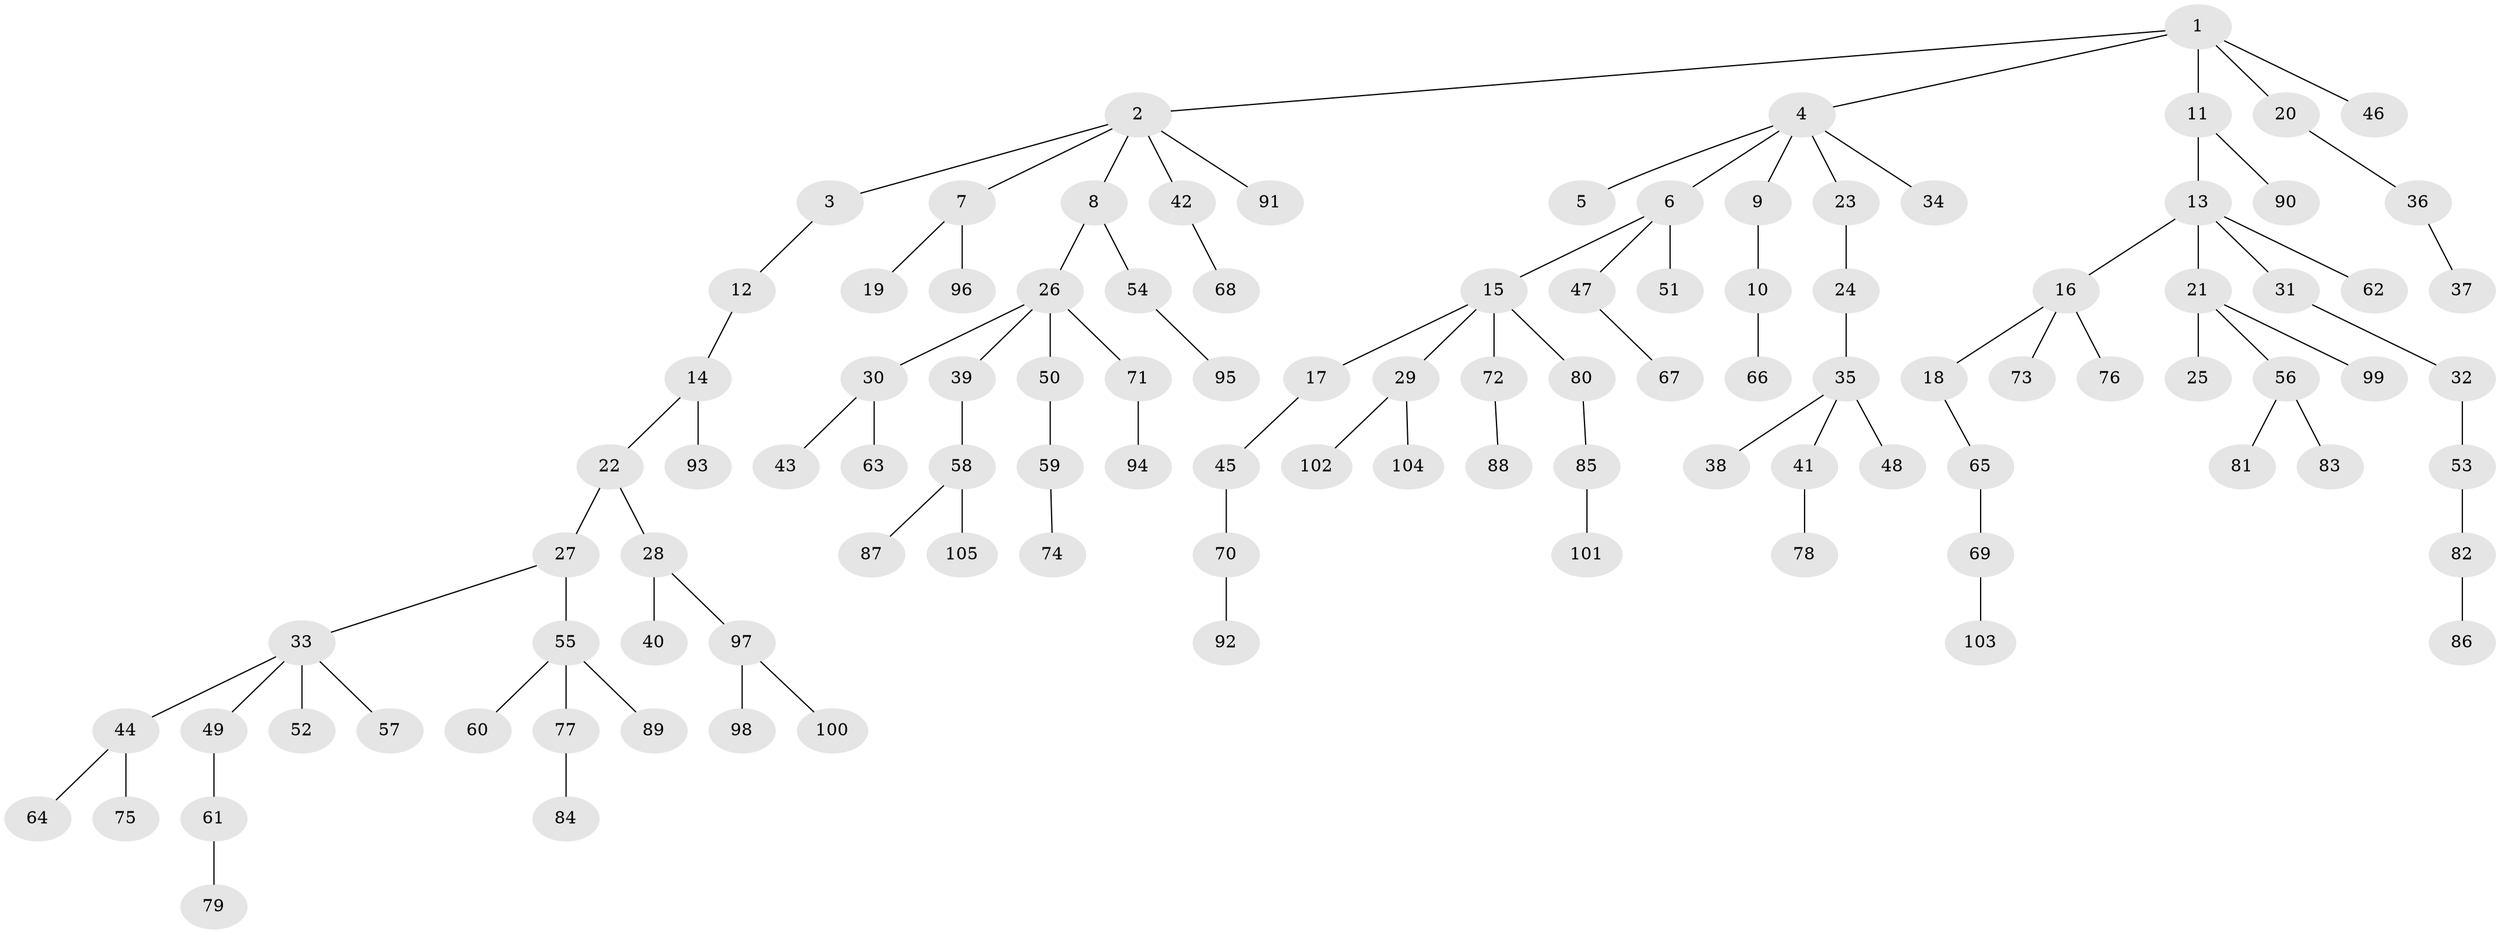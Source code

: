 // Generated by graph-tools (version 1.1) at 2025/26/03/09/25 03:26:24]
// undirected, 105 vertices, 104 edges
graph export_dot {
graph [start="1"]
  node [color=gray90,style=filled];
  1;
  2;
  3;
  4;
  5;
  6;
  7;
  8;
  9;
  10;
  11;
  12;
  13;
  14;
  15;
  16;
  17;
  18;
  19;
  20;
  21;
  22;
  23;
  24;
  25;
  26;
  27;
  28;
  29;
  30;
  31;
  32;
  33;
  34;
  35;
  36;
  37;
  38;
  39;
  40;
  41;
  42;
  43;
  44;
  45;
  46;
  47;
  48;
  49;
  50;
  51;
  52;
  53;
  54;
  55;
  56;
  57;
  58;
  59;
  60;
  61;
  62;
  63;
  64;
  65;
  66;
  67;
  68;
  69;
  70;
  71;
  72;
  73;
  74;
  75;
  76;
  77;
  78;
  79;
  80;
  81;
  82;
  83;
  84;
  85;
  86;
  87;
  88;
  89;
  90;
  91;
  92;
  93;
  94;
  95;
  96;
  97;
  98;
  99;
  100;
  101;
  102;
  103;
  104;
  105;
  1 -- 2;
  1 -- 4;
  1 -- 11;
  1 -- 20;
  1 -- 46;
  2 -- 3;
  2 -- 7;
  2 -- 8;
  2 -- 42;
  2 -- 91;
  3 -- 12;
  4 -- 5;
  4 -- 6;
  4 -- 9;
  4 -- 23;
  4 -- 34;
  6 -- 15;
  6 -- 47;
  6 -- 51;
  7 -- 19;
  7 -- 96;
  8 -- 26;
  8 -- 54;
  9 -- 10;
  10 -- 66;
  11 -- 13;
  11 -- 90;
  12 -- 14;
  13 -- 16;
  13 -- 21;
  13 -- 31;
  13 -- 62;
  14 -- 22;
  14 -- 93;
  15 -- 17;
  15 -- 29;
  15 -- 72;
  15 -- 80;
  16 -- 18;
  16 -- 73;
  16 -- 76;
  17 -- 45;
  18 -- 65;
  20 -- 36;
  21 -- 25;
  21 -- 56;
  21 -- 99;
  22 -- 27;
  22 -- 28;
  23 -- 24;
  24 -- 35;
  26 -- 30;
  26 -- 39;
  26 -- 50;
  26 -- 71;
  27 -- 33;
  27 -- 55;
  28 -- 40;
  28 -- 97;
  29 -- 102;
  29 -- 104;
  30 -- 43;
  30 -- 63;
  31 -- 32;
  32 -- 53;
  33 -- 44;
  33 -- 49;
  33 -- 52;
  33 -- 57;
  35 -- 38;
  35 -- 41;
  35 -- 48;
  36 -- 37;
  39 -- 58;
  41 -- 78;
  42 -- 68;
  44 -- 64;
  44 -- 75;
  45 -- 70;
  47 -- 67;
  49 -- 61;
  50 -- 59;
  53 -- 82;
  54 -- 95;
  55 -- 60;
  55 -- 77;
  55 -- 89;
  56 -- 81;
  56 -- 83;
  58 -- 87;
  58 -- 105;
  59 -- 74;
  61 -- 79;
  65 -- 69;
  69 -- 103;
  70 -- 92;
  71 -- 94;
  72 -- 88;
  77 -- 84;
  80 -- 85;
  82 -- 86;
  85 -- 101;
  97 -- 98;
  97 -- 100;
}
